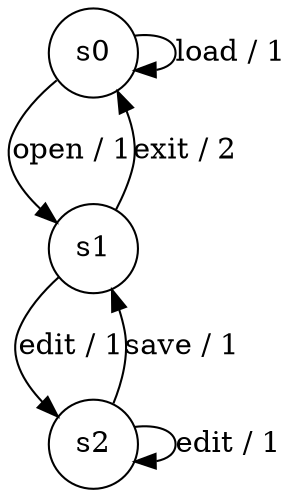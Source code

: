 digraph g {
    	s0 [shape="circle" label="s0"];
    	s1 [shape="circle" label="s1"];
    	s2 [shape="circle" label="s2"];

    	s0 -> s1 [label="open / 1"];
    	s0 -> s0 [label="load / 1"];

    	s1 -> s2 [label="edit / 1"];
    	s1 -> s0 [label="exit / 2"];

    	s2 -> s2 [label="edit / 1"];
    	s2 -> s1 [label="save / 1"];


    }
